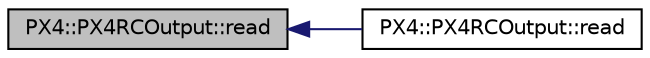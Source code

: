 digraph "PX4::PX4RCOutput::read"
{
 // INTERACTIVE_SVG=YES
  edge [fontname="Helvetica",fontsize="10",labelfontname="Helvetica",labelfontsize="10"];
  node [fontname="Helvetica",fontsize="10",shape=record];
  rankdir="LR";
  Node1 [label="PX4::PX4RCOutput::read",height=0.2,width=0.4,color="black", fillcolor="grey75", style="filled", fontcolor="black"];
  Node1 -> Node2 [dir="back",color="midnightblue",fontsize="10",style="solid",fontname="Helvetica"];
  Node2 [label="PX4::PX4RCOutput::read",height=0.2,width=0.4,color="black", fillcolor="white", style="filled",URL="$classPX4_1_1PX4RCOutput.html#aac74461a6b177a847023f70b049d0741"];
}
